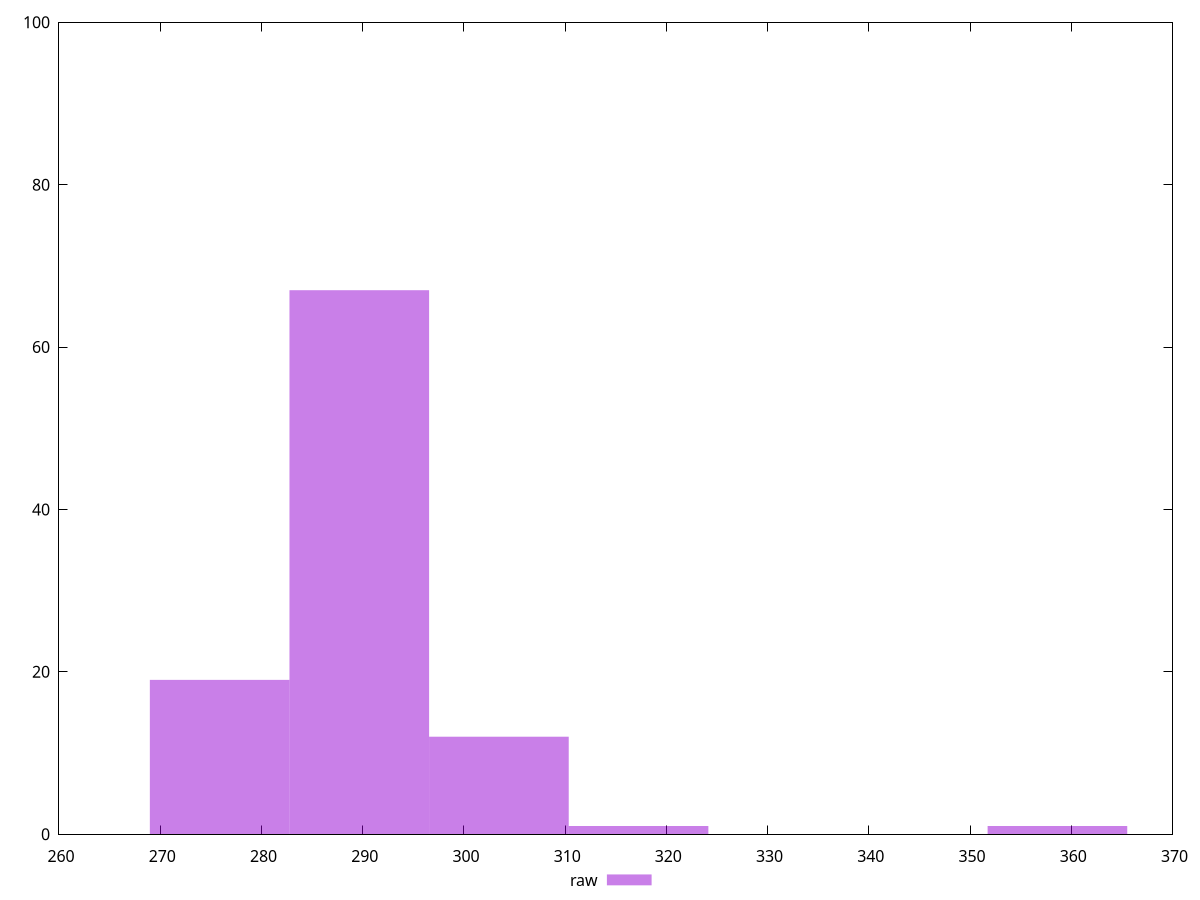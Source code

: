 reset
set terminal svg size 640, 490 enhanced background rgb 'white'
set output "reprap/max-potential-fid/samples/pages/raw/histogram.svg"

$raw <<EOF
358.63227739410667 1
289.66453174139383 67
275.8709826108513 19
303.45808087193643 12
317.251630002479 1
EOF

set key outside below
set boxwidth 13.793549130542564
set yrange [0:100]
set style fill transparent solid 0.5 noborder

plot \
  $raw title "raw" with boxes, \


reset